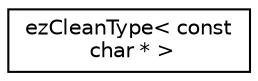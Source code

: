 digraph "Graphical Class Hierarchy"
{
 // LATEX_PDF_SIZE
  edge [fontname="Helvetica",fontsize="10",labelfontname="Helvetica",labelfontsize="10"];
  node [fontname="Helvetica",fontsize="10",shape=record];
  rankdir="LR";
  Node0 [label="ezCleanType\< const\l char * \>",height=0.2,width=0.4,color="black", fillcolor="white", style="filled",URL="$d8/d73/structez_clean_type_3_01const_01char_01_5_01_4.htm",tooltip=" "];
}
